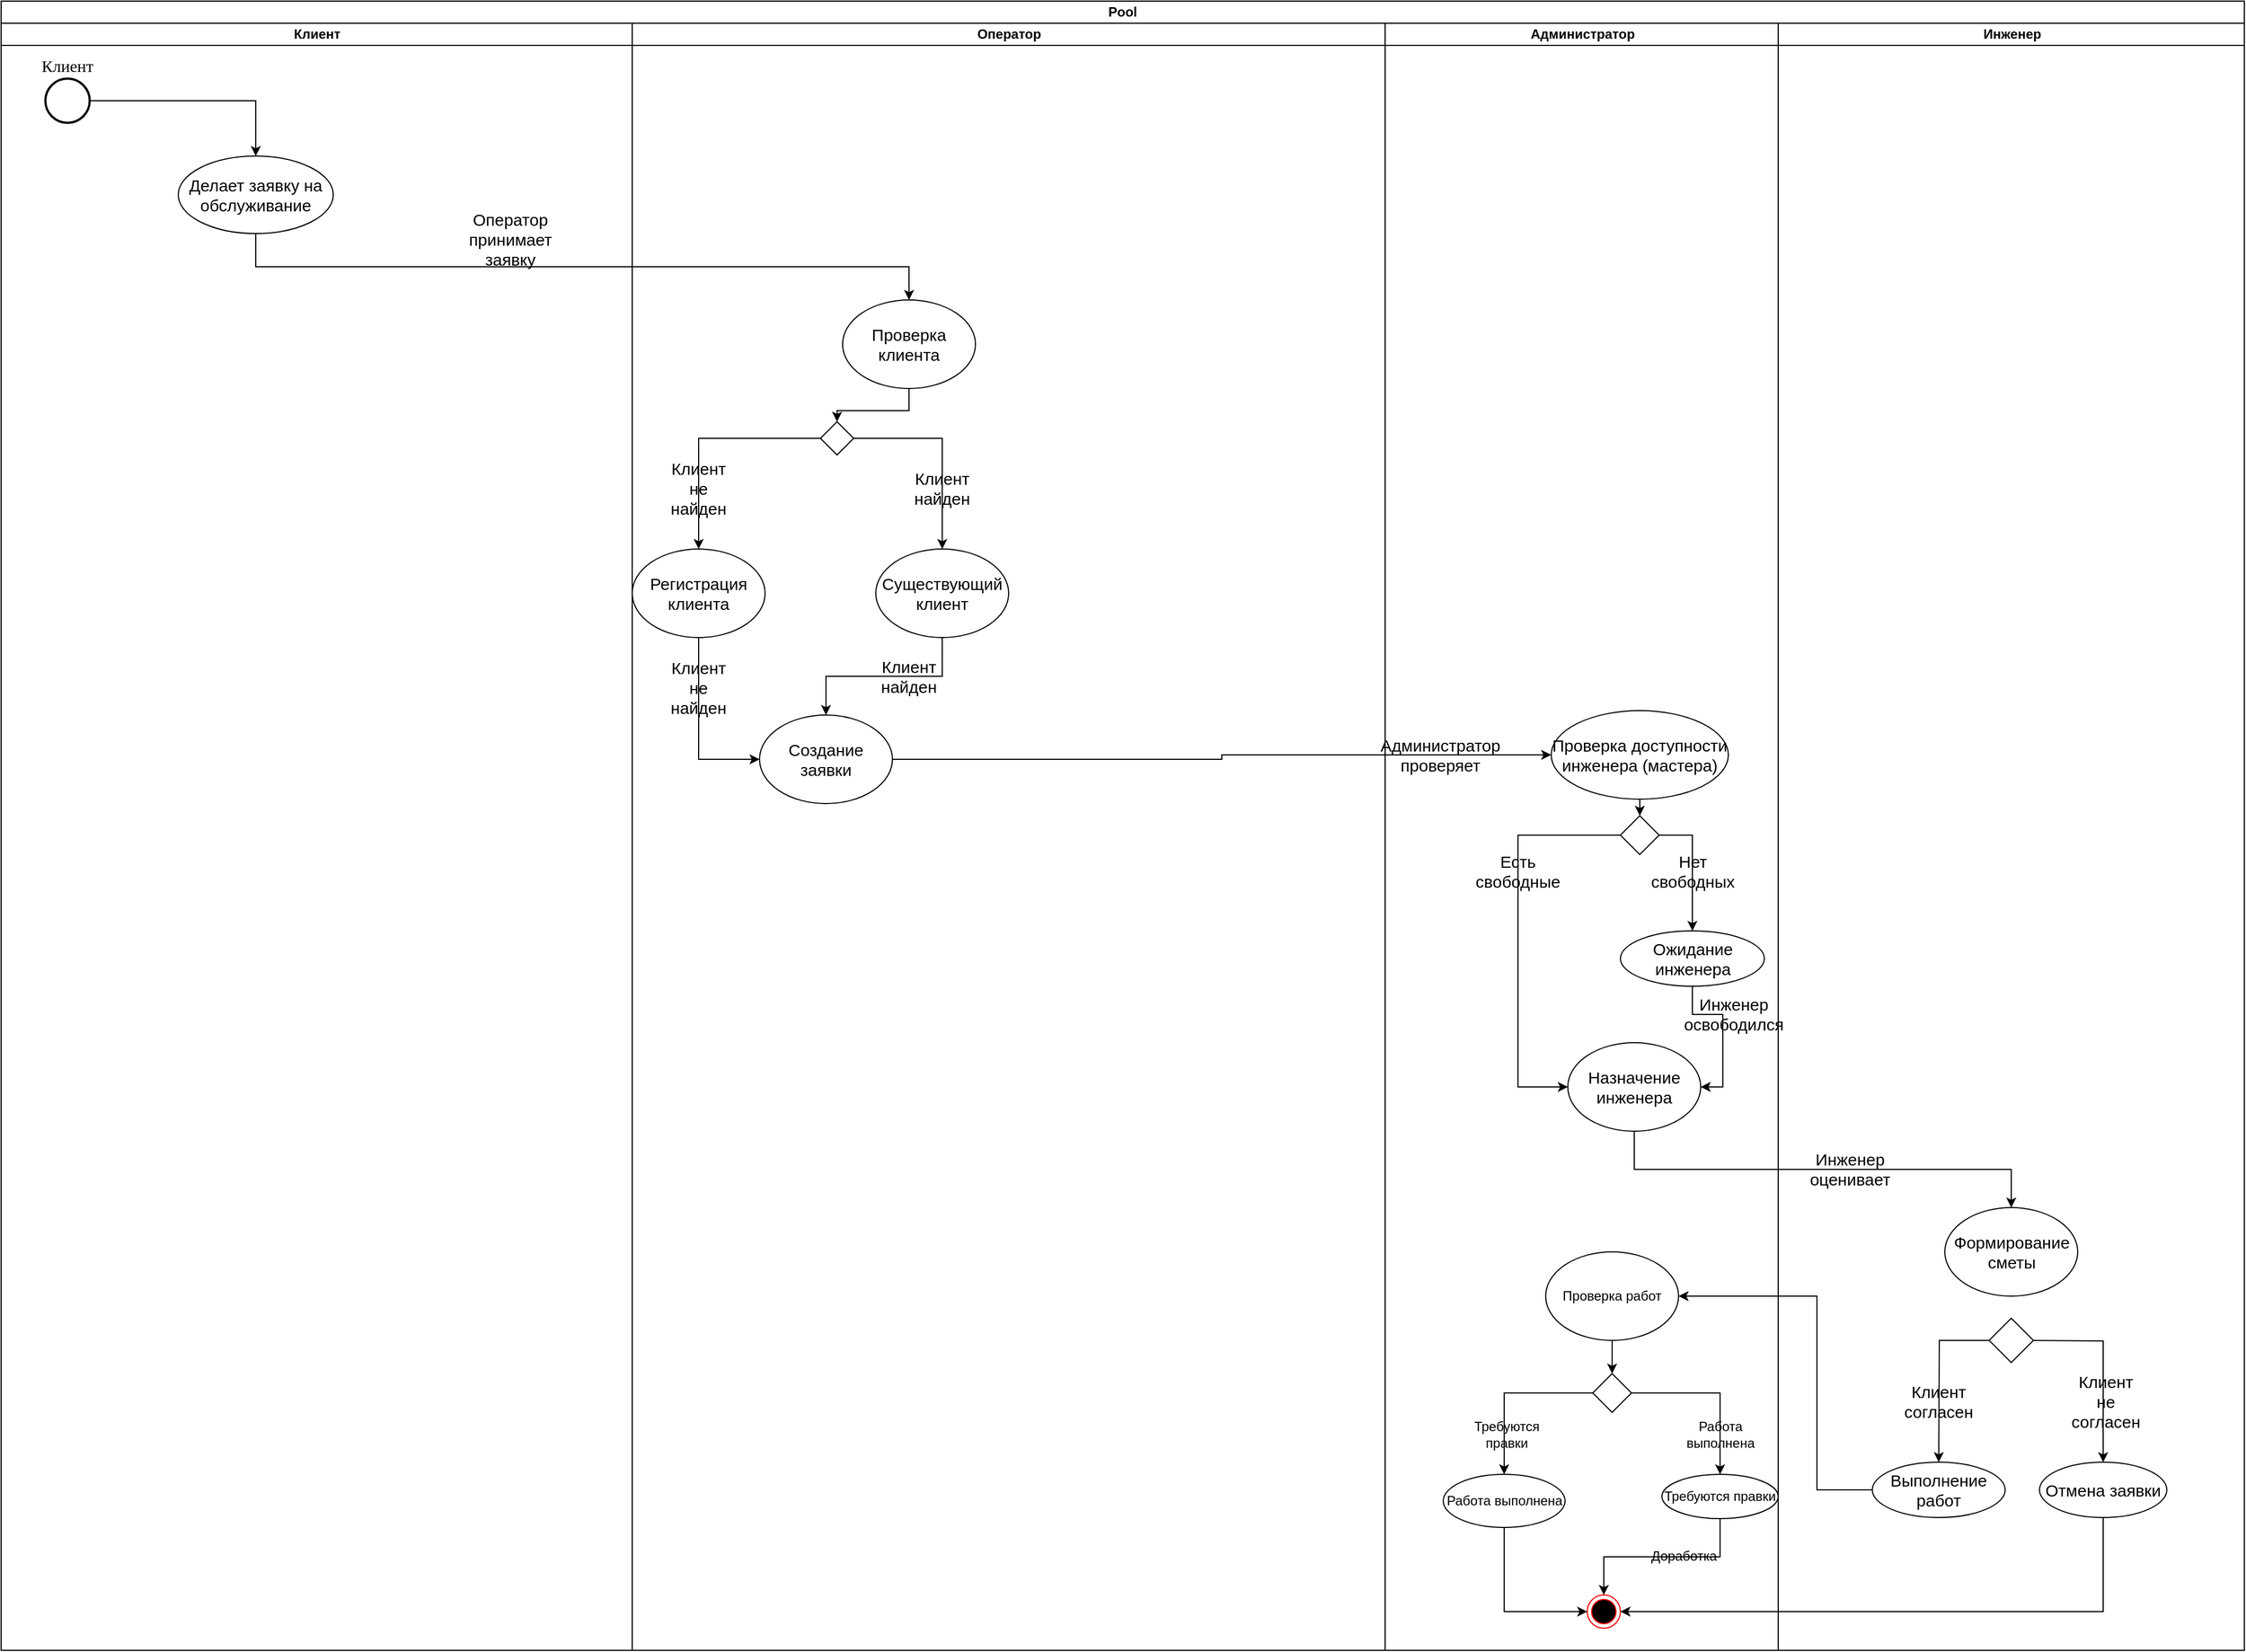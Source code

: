 <mxfile version="25.0.3">
  <diagram name="Страница — 1" id="A_ea5z8T6nXJXxGebd3b">
    <mxGraphModel dx="2774" dy="1616" grid="1" gridSize="10" guides="1" tooltips="1" connect="1" arrows="1" fold="1" page="1" pageScale="1" pageWidth="827" pageHeight="1169" math="0" shadow="0">
      <root>
        <mxCell id="0" />
        <mxCell id="1" parent="0" />
        <mxCell id="W7bcFDazM616MEcdgTbA-58" value="Pool" style="swimlane;html=1;childLayout=stackLayout;resizeParent=1;resizeParentMax=0;startSize=20;whiteSpace=wrap;" vertex="1" parent="1">
          <mxGeometry x="-1330" y="-170" width="2026" height="1490" as="geometry" />
        </mxCell>
        <mxCell id="W7bcFDazM616MEcdgTbA-59" value="Клиент" style="swimlane;html=1;startSize=20;" vertex="1" parent="W7bcFDazM616MEcdgTbA-58">
          <mxGeometry y="20" width="570" height="1470" as="geometry" />
        </mxCell>
        <mxCell id="W7bcFDazM616MEcdgTbA-81" style="edgeStyle=orthogonalEdgeStyle;rounded=0;orthogonalLoop=1;jettySize=auto;html=1;exitX=1;exitY=0.5;exitDx=0;exitDy=0;exitPerimeter=0;entryX=0.5;entryY=0;entryDx=0;entryDy=0;" edge="1" parent="W7bcFDazM616MEcdgTbA-59" source="W7bcFDazM616MEcdgTbA-2" target="W7bcFDazM616MEcdgTbA-1">
          <mxGeometry relative="1" as="geometry" />
        </mxCell>
        <mxCell id="W7bcFDazM616MEcdgTbA-2" value="&lt;font face=&quot;Times New Roman&quot;&gt;Клиент&lt;/font&gt;" style="strokeWidth=2;html=1;shape=mxgraph.flowchart.start_2;whiteSpace=wrap;labelPosition=center;verticalLabelPosition=top;align=center;verticalAlign=bottom;fontSize=15;" vertex="1" parent="W7bcFDazM616MEcdgTbA-59">
          <mxGeometry x="40" y="50" width="40" height="40" as="geometry" />
        </mxCell>
        <mxCell id="W7bcFDazM616MEcdgTbA-1" value="Делает заявку на обслуживание" style="ellipse;whiteSpace=wrap;html=1;fontSize=15;" vertex="1" parent="W7bcFDazM616MEcdgTbA-59">
          <mxGeometry x="160" y="120" width="140" height="70" as="geometry" />
        </mxCell>
        <mxCell id="W7bcFDazM616MEcdgTbA-6" value="Оператор принимает заявку" style="text;html=1;align=center;verticalAlign=middle;whiteSpace=wrap;rounded=0;fontSize=15;" vertex="1" parent="W7bcFDazM616MEcdgTbA-59">
          <mxGeometry x="430" y="180" width="60" height="30" as="geometry" />
        </mxCell>
        <mxCell id="W7bcFDazM616MEcdgTbA-60" value="Оператор" style="swimlane;html=1;startSize=20;" vertex="1" parent="W7bcFDazM616MEcdgTbA-58">
          <mxGeometry x="570" y="20" width="680" height="1470" as="geometry" />
        </mxCell>
        <mxCell id="W7bcFDazM616MEcdgTbA-65" style="edgeStyle=orthogonalEdgeStyle;rounded=0;orthogonalLoop=1;jettySize=auto;html=1;exitX=0.5;exitY=1;exitDx=0;exitDy=0;entryX=0.5;entryY=0;entryDx=0;entryDy=0;" edge="1" parent="W7bcFDazM616MEcdgTbA-60" source="W7bcFDazM616MEcdgTbA-7" target="W7bcFDazM616MEcdgTbA-11">
          <mxGeometry relative="1" as="geometry" />
        </mxCell>
        <mxCell id="W7bcFDazM616MEcdgTbA-7" value="Проверка клиента" style="ellipse;whiteSpace=wrap;html=1;fontSize=15;" vertex="1" parent="W7bcFDazM616MEcdgTbA-60">
          <mxGeometry x="190" y="250" width="120" height="80" as="geometry" />
        </mxCell>
        <mxCell id="W7bcFDazM616MEcdgTbA-9" value="Клиент не найден" style="text;html=1;align=center;verticalAlign=middle;whiteSpace=wrap;rounded=0;fontSize=15;" vertex="1" parent="W7bcFDazM616MEcdgTbA-60">
          <mxGeometry x="30" y="405" width="60" height="30" as="geometry" />
        </mxCell>
        <mxCell id="W7bcFDazM616MEcdgTbA-10" value="Клиент найден" style="text;html=1;align=center;verticalAlign=middle;whiteSpace=wrap;rounded=0;fontSize=15;" vertex="1" parent="W7bcFDazM616MEcdgTbA-60">
          <mxGeometry x="250" y="405" width="60" height="30" as="geometry" />
        </mxCell>
        <mxCell id="W7bcFDazM616MEcdgTbA-30" style="edgeStyle=orthogonalEdgeStyle;rounded=0;orthogonalLoop=1;jettySize=auto;html=1;exitX=0;exitY=0.5;exitDx=0;exitDy=0;entryX=0.5;entryY=0;entryDx=0;entryDy=0;fontSize=15;" edge="1" parent="W7bcFDazM616MEcdgTbA-60" source="W7bcFDazM616MEcdgTbA-11" target="W7bcFDazM616MEcdgTbA-12">
          <mxGeometry relative="1" as="geometry">
            <mxPoint x="160" y="370" as="sourcePoint" />
          </mxGeometry>
        </mxCell>
        <mxCell id="W7bcFDazM616MEcdgTbA-32" style="edgeStyle=orthogonalEdgeStyle;rounded=0;orthogonalLoop=1;jettySize=auto;html=1;exitX=0.5;exitY=1;exitDx=0;exitDy=0;entryX=0;entryY=0.5;entryDx=0;entryDy=0;fontSize=15;" edge="1" parent="W7bcFDazM616MEcdgTbA-60" source="W7bcFDazM616MEcdgTbA-12" target="W7bcFDazM616MEcdgTbA-14">
          <mxGeometry relative="1" as="geometry" />
        </mxCell>
        <mxCell id="W7bcFDazM616MEcdgTbA-12" value="Регистрация клиента" style="ellipse;whiteSpace=wrap;html=1;fontSize=15;" vertex="1" parent="W7bcFDazM616MEcdgTbA-60">
          <mxGeometry y="475" width="120" height="80" as="geometry" />
        </mxCell>
        <mxCell id="W7bcFDazM616MEcdgTbA-37" style="edgeStyle=orthogonalEdgeStyle;rounded=0;orthogonalLoop=1;jettySize=auto;html=1;exitX=0.5;exitY=1;exitDx=0;exitDy=0;entryX=0.5;entryY=0;entryDx=0;entryDy=0;fontSize=15;" edge="1" parent="W7bcFDazM616MEcdgTbA-60" source="W7bcFDazM616MEcdgTbA-13" target="W7bcFDazM616MEcdgTbA-14">
          <mxGeometry relative="1" as="geometry" />
        </mxCell>
        <mxCell id="W7bcFDazM616MEcdgTbA-13" value="Существующий клиент" style="ellipse;whiteSpace=wrap;html=1;fontSize=15;" vertex="1" parent="W7bcFDazM616MEcdgTbA-60">
          <mxGeometry x="220" y="475" width="120" height="80" as="geometry" />
        </mxCell>
        <mxCell id="W7bcFDazM616MEcdgTbA-14" value="Создание заявки" style="ellipse;whiteSpace=wrap;html=1;fontSize=15;" vertex="1" parent="W7bcFDazM616MEcdgTbA-60">
          <mxGeometry x="115" y="625" width="120" height="80" as="geometry" />
        </mxCell>
        <mxCell id="W7bcFDazM616MEcdgTbA-16" value="Клиент не найден" style="text;html=1;align=center;verticalAlign=middle;whiteSpace=wrap;rounded=0;fontSize=15;" vertex="1" parent="W7bcFDazM616MEcdgTbA-60">
          <mxGeometry x="30" y="585" width="60" height="30" as="geometry" />
        </mxCell>
        <mxCell id="W7bcFDazM616MEcdgTbA-15" value="Клиент найден" style="text;html=1;align=center;verticalAlign=middle;whiteSpace=wrap;rounded=0;fontSize=15;" vertex="1" parent="W7bcFDazM616MEcdgTbA-60">
          <mxGeometry x="220" y="575" width="60" height="30" as="geometry" />
        </mxCell>
        <mxCell id="W7bcFDazM616MEcdgTbA-66" style="edgeStyle=orthogonalEdgeStyle;rounded=0;orthogonalLoop=1;jettySize=auto;html=1;exitX=1;exitY=0.5;exitDx=0;exitDy=0;entryX=0.5;entryY=0;entryDx=0;entryDy=0;" edge="1" parent="W7bcFDazM616MEcdgTbA-60" source="W7bcFDazM616MEcdgTbA-11" target="W7bcFDazM616MEcdgTbA-13">
          <mxGeometry relative="1" as="geometry" />
        </mxCell>
        <mxCell id="W7bcFDazM616MEcdgTbA-11" value="" style="rhombus;whiteSpace=wrap;html=1;fontSize=15;" vertex="1" parent="W7bcFDazM616MEcdgTbA-60">
          <mxGeometry x="170" y="360" width="30" height="30" as="geometry" />
        </mxCell>
        <mxCell id="W7bcFDazM616MEcdgTbA-61" value="Администратор" style="swimlane;html=1;startSize=20;" vertex="1" parent="W7bcFDazM616MEcdgTbA-58">
          <mxGeometry x="1250" y="20" width="355" height="1470" as="geometry">
            <mxRectangle x="240" y="20" width="40" height="1020" as="alternateBounds" />
          </mxGeometry>
        </mxCell>
        <mxCell id="W7bcFDazM616MEcdgTbA-67" style="edgeStyle=orthogonalEdgeStyle;rounded=0;orthogonalLoop=1;jettySize=auto;html=1;exitX=0.5;exitY=1;exitDx=0;exitDy=0;entryX=0.5;entryY=0;entryDx=0;entryDy=0;" edge="1" parent="W7bcFDazM616MEcdgTbA-61" source="W7bcFDazM616MEcdgTbA-17" target="W7bcFDazM616MEcdgTbA-25">
          <mxGeometry relative="1" as="geometry" />
        </mxCell>
        <mxCell id="W7bcFDazM616MEcdgTbA-17" value="Проверка доступности инженера (мастера)" style="ellipse;whiteSpace=wrap;html=1;fontSize=15;" vertex="1" parent="W7bcFDazM616MEcdgTbA-61">
          <mxGeometry x="150" y="621" width="160" height="80" as="geometry" />
        </mxCell>
        <mxCell id="W7bcFDazM616MEcdgTbA-18" value="Администратор проверяет" style="text;html=1;align=center;verticalAlign=middle;whiteSpace=wrap;rounded=0;fontSize=15;" vertex="1" parent="W7bcFDazM616MEcdgTbA-61">
          <mxGeometry x="20" y="646" width="60" height="30" as="geometry" />
        </mxCell>
        <mxCell id="W7bcFDazM616MEcdgTbA-22" value="Нет свободных" style="text;html=1;align=center;verticalAlign=middle;whiteSpace=wrap;rounded=0;fontSize=15;" vertex="1" parent="W7bcFDazM616MEcdgTbA-61">
          <mxGeometry x="247.5" y="751" width="60" height="30" as="geometry" />
        </mxCell>
        <mxCell id="W7bcFDazM616MEcdgTbA-23" value="Есть свободные" style="text;html=1;align=center;verticalAlign=middle;whiteSpace=wrap;rounded=0;fontSize=15;" vertex="1" parent="W7bcFDazM616MEcdgTbA-61">
          <mxGeometry x="90" y="751" width="60" height="30" as="geometry" />
        </mxCell>
        <mxCell id="W7bcFDazM616MEcdgTbA-70" style="edgeStyle=orthogonalEdgeStyle;rounded=0;orthogonalLoop=1;jettySize=auto;html=1;exitX=0.5;exitY=1;exitDx=0;exitDy=0;entryX=1;entryY=0.5;entryDx=0;entryDy=0;" edge="1" parent="W7bcFDazM616MEcdgTbA-61" source="W7bcFDazM616MEcdgTbA-24" target="W7bcFDazM616MEcdgTbA-38">
          <mxGeometry relative="1" as="geometry" />
        </mxCell>
        <mxCell id="W7bcFDazM616MEcdgTbA-24" value="Ожидание инженера" style="ellipse;whiteSpace=wrap;html=1;fontSize=15;" vertex="1" parent="W7bcFDazM616MEcdgTbA-61">
          <mxGeometry x="212.5" y="820" width="130" height="50" as="geometry" />
        </mxCell>
        <mxCell id="W7bcFDazM616MEcdgTbA-68" style="edgeStyle=orthogonalEdgeStyle;rounded=0;orthogonalLoop=1;jettySize=auto;html=1;exitX=1;exitY=0.5;exitDx=0;exitDy=0;entryX=0.5;entryY=0;entryDx=0;entryDy=0;" edge="1" parent="W7bcFDazM616MEcdgTbA-61" source="W7bcFDazM616MEcdgTbA-25" target="W7bcFDazM616MEcdgTbA-24">
          <mxGeometry relative="1" as="geometry" />
        </mxCell>
        <mxCell id="W7bcFDazM616MEcdgTbA-69" style="edgeStyle=orthogonalEdgeStyle;rounded=0;orthogonalLoop=1;jettySize=auto;html=1;exitX=0;exitY=0.5;exitDx=0;exitDy=0;entryX=0;entryY=0.5;entryDx=0;entryDy=0;" edge="1" parent="W7bcFDazM616MEcdgTbA-61" source="W7bcFDazM616MEcdgTbA-25" target="W7bcFDazM616MEcdgTbA-38">
          <mxGeometry relative="1" as="geometry">
            <Array as="points">
              <mxPoint x="120" y="734" />
              <mxPoint x="120" y="961" />
            </Array>
          </mxGeometry>
        </mxCell>
        <mxCell id="W7bcFDazM616MEcdgTbA-25" value="" style="rhombus;whiteSpace=wrap;html=1;fontSize=15;" vertex="1" parent="W7bcFDazM616MEcdgTbA-61">
          <mxGeometry x="212.5" y="716" width="35" height="35" as="geometry" />
        </mxCell>
        <mxCell id="W7bcFDazM616MEcdgTbA-26" value="Инженер освободился" style="text;html=1;align=center;verticalAlign=middle;whiteSpace=wrap;rounded=0;fontSize=15;" vertex="1" parent="W7bcFDazM616MEcdgTbA-61">
          <mxGeometry x="285" y="880" width="60" height="30" as="geometry" />
        </mxCell>
        <mxCell id="W7bcFDazM616MEcdgTbA-38" value="Назначение инженера" style="ellipse;whiteSpace=wrap;html=1;fontSize=15;" vertex="1" parent="W7bcFDazM616MEcdgTbA-61">
          <mxGeometry x="165" y="921" width="120" height="80" as="geometry" />
        </mxCell>
        <mxCell id="W7bcFDazM616MEcdgTbA-47" value="" style="ellipse;html=1;shape=endState;fillColor=#000000;strokeColor=#ff0000;fontSize=15;" vertex="1" parent="W7bcFDazM616MEcdgTbA-61">
          <mxGeometry x="182.5" y="1420" width="30" height="30" as="geometry" />
        </mxCell>
        <mxCell id="W7bcFDazM616MEcdgTbA-88" style="edgeStyle=orthogonalEdgeStyle;rounded=0;orthogonalLoop=1;jettySize=auto;html=1;exitX=0.5;exitY=1;exitDx=0;exitDy=0;entryX=0.5;entryY=0;entryDx=0;entryDy=0;" edge="1" parent="W7bcFDazM616MEcdgTbA-61" source="W7bcFDazM616MEcdgTbA-82" target="W7bcFDazM616MEcdgTbA-84">
          <mxGeometry relative="1" as="geometry" />
        </mxCell>
        <mxCell id="W7bcFDazM616MEcdgTbA-82" value="Проверка работ" style="ellipse;whiteSpace=wrap;html=1;" vertex="1" parent="W7bcFDazM616MEcdgTbA-61">
          <mxGeometry x="145" y="1110" width="120" height="80" as="geometry" />
        </mxCell>
        <mxCell id="W7bcFDazM616MEcdgTbA-91" style="edgeStyle=orthogonalEdgeStyle;rounded=0;orthogonalLoop=1;jettySize=auto;html=1;exitX=0;exitY=0.5;exitDx=0;exitDy=0;entryX=0.5;entryY=0;entryDx=0;entryDy=0;" edge="1" parent="W7bcFDazM616MEcdgTbA-61" source="W7bcFDazM616MEcdgTbA-84" target="W7bcFDazM616MEcdgTbA-86">
          <mxGeometry relative="1" as="geometry" />
        </mxCell>
        <mxCell id="W7bcFDazM616MEcdgTbA-95" style="edgeStyle=orthogonalEdgeStyle;rounded=0;orthogonalLoop=1;jettySize=auto;html=1;exitX=1;exitY=0.5;exitDx=0;exitDy=0;entryX=0.5;entryY=0;entryDx=0;entryDy=0;" edge="1" parent="W7bcFDazM616MEcdgTbA-61" source="W7bcFDazM616MEcdgTbA-84" target="W7bcFDazM616MEcdgTbA-87">
          <mxGeometry relative="1" as="geometry" />
        </mxCell>
        <mxCell id="W7bcFDazM616MEcdgTbA-84" value="" style="rhombus;whiteSpace=wrap;html=1;" vertex="1" parent="W7bcFDazM616MEcdgTbA-61">
          <mxGeometry x="187.5" y="1220" width="35" height="35" as="geometry" />
        </mxCell>
        <mxCell id="W7bcFDazM616MEcdgTbA-93" style="edgeStyle=orthogonalEdgeStyle;rounded=0;orthogonalLoop=1;jettySize=auto;html=1;exitX=0.5;exitY=1;exitDx=0;exitDy=0;entryX=0;entryY=0.5;entryDx=0;entryDy=0;" edge="1" parent="W7bcFDazM616MEcdgTbA-61" source="W7bcFDazM616MEcdgTbA-86" target="W7bcFDazM616MEcdgTbA-47">
          <mxGeometry relative="1" as="geometry" />
        </mxCell>
        <mxCell id="W7bcFDazM616MEcdgTbA-86" value="Работа выполнена" style="ellipse;whiteSpace=wrap;html=1;" vertex="1" parent="W7bcFDazM616MEcdgTbA-61">
          <mxGeometry x="52.5" y="1311" width="110" height="48" as="geometry" />
        </mxCell>
        <mxCell id="W7bcFDazM616MEcdgTbA-97" style="edgeStyle=orthogonalEdgeStyle;rounded=0;orthogonalLoop=1;jettySize=auto;html=1;exitX=0.5;exitY=1;exitDx=0;exitDy=0;entryX=0.5;entryY=0;entryDx=0;entryDy=0;" edge="1" parent="W7bcFDazM616MEcdgTbA-61" source="W7bcFDazM616MEcdgTbA-87" target="W7bcFDazM616MEcdgTbA-47">
          <mxGeometry relative="1" as="geometry" />
        </mxCell>
        <mxCell id="W7bcFDazM616MEcdgTbA-87" value="Требуются правки" style="ellipse;whiteSpace=wrap;html=1;" vertex="1" parent="W7bcFDazM616MEcdgTbA-61">
          <mxGeometry x="250" y="1311" width="105" height="40" as="geometry" />
        </mxCell>
        <mxCell id="W7bcFDazM616MEcdgTbA-90" value="Требуются правки" style="text;html=1;align=center;verticalAlign=middle;whiteSpace=wrap;rounded=0;" vertex="1" parent="W7bcFDazM616MEcdgTbA-61">
          <mxGeometry x="80" y="1260" width="60" height="30" as="geometry" />
        </mxCell>
        <mxCell id="W7bcFDazM616MEcdgTbA-89" value="Работа выполнена" style="text;html=1;align=center;verticalAlign=middle;whiteSpace=wrap;rounded=0;" vertex="1" parent="W7bcFDazM616MEcdgTbA-61">
          <mxGeometry x="272.5" y="1260" width="60" height="30" as="geometry" />
        </mxCell>
        <mxCell id="W7bcFDazM616MEcdgTbA-96" value="Доработка" style="text;html=1;align=center;verticalAlign=middle;whiteSpace=wrap;rounded=0;" vertex="1" parent="W7bcFDazM616MEcdgTbA-61">
          <mxGeometry x="240" y="1370" width="60" height="30" as="geometry" />
        </mxCell>
        <mxCell id="W7bcFDazM616MEcdgTbA-28" style="edgeStyle=orthogonalEdgeStyle;rounded=0;orthogonalLoop=1;jettySize=auto;html=1;exitX=0.5;exitY=1;exitDx=0;exitDy=0;entryX=0.5;entryY=0;entryDx=0;entryDy=0;fontSize=15;" edge="1" parent="W7bcFDazM616MEcdgTbA-58" source="W7bcFDazM616MEcdgTbA-1" target="W7bcFDazM616MEcdgTbA-7">
          <mxGeometry relative="1" as="geometry" />
        </mxCell>
        <mxCell id="W7bcFDazM616MEcdgTbA-21" style="edgeStyle=orthogonalEdgeStyle;rounded=0;orthogonalLoop=1;jettySize=auto;html=1;exitX=1;exitY=0.5;exitDx=0;exitDy=0;entryX=0;entryY=0.5;entryDx=0;entryDy=0;fontSize=15;" edge="1" parent="W7bcFDazM616MEcdgTbA-58" source="W7bcFDazM616MEcdgTbA-14" target="W7bcFDazM616MEcdgTbA-17">
          <mxGeometry relative="1" as="geometry" />
        </mxCell>
        <mxCell id="W7bcFDazM616MEcdgTbA-80" style="edgeStyle=orthogonalEdgeStyle;rounded=0;orthogonalLoop=1;jettySize=auto;html=1;exitX=0.5;exitY=1;exitDx=0;exitDy=0;entryX=1;entryY=0.5;entryDx=0;entryDy=0;" edge="1" parent="W7bcFDazM616MEcdgTbA-58" source="W7bcFDazM616MEcdgTbA-46" target="W7bcFDazM616MEcdgTbA-47">
          <mxGeometry relative="1" as="geometry" />
        </mxCell>
        <mxCell id="W7bcFDazM616MEcdgTbA-71" style="edgeStyle=orthogonalEdgeStyle;rounded=0;orthogonalLoop=1;jettySize=auto;html=1;exitX=0.5;exitY=1;exitDx=0;exitDy=0;entryX=0.5;entryY=0;entryDx=0;entryDy=0;" edge="1" parent="W7bcFDazM616MEcdgTbA-58" source="W7bcFDazM616MEcdgTbA-38" target="W7bcFDazM616MEcdgTbA-39">
          <mxGeometry relative="1" as="geometry">
            <mxPoint x="1735.667" y="1085" as="targetPoint" />
            <mxPoint x="1735" y="1030" as="sourcePoint" />
          </mxGeometry>
        </mxCell>
        <mxCell id="W7bcFDazM616MEcdgTbA-62" value="Инженер" style="swimlane;html=1;startSize=20;" vertex="1" parent="W7bcFDazM616MEcdgTbA-58">
          <mxGeometry x="1605" y="20" width="421" height="1470" as="geometry" />
        </mxCell>
        <mxCell id="W7bcFDazM616MEcdgTbA-39" value="Формирование сметы" style="ellipse;whiteSpace=wrap;html=1;fontSize=15;" vertex="1" parent="W7bcFDazM616MEcdgTbA-62">
          <mxGeometry x="150.5" y="1070" width="120" height="80" as="geometry" />
        </mxCell>
        <mxCell id="W7bcFDazM616MEcdgTbA-40" value="Инженер оценивает" style="text;html=1;align=center;verticalAlign=middle;whiteSpace=wrap;rounded=0;fontSize=15;" vertex="1" parent="W7bcFDazM616MEcdgTbA-62">
          <mxGeometry x="35" y="1020" width="60" height="30" as="geometry" />
        </mxCell>
        <mxCell id="W7bcFDazM616MEcdgTbA-51" style="edgeStyle=orthogonalEdgeStyle;rounded=0;orthogonalLoop=1;jettySize=auto;html=1;exitX=1;exitY=0.5;exitDx=0;exitDy=0;entryX=0.5;entryY=0;entryDx=0;entryDy=0;fontSize=15;" edge="1" parent="W7bcFDazM616MEcdgTbA-62" target="W7bcFDazM616MEcdgTbA-46">
          <mxGeometry relative="1" as="geometry">
            <mxPoint x="226" y="1190" as="sourcePoint" />
          </mxGeometry>
        </mxCell>
        <mxCell id="W7bcFDazM616MEcdgTbA-78" style="edgeStyle=orthogonalEdgeStyle;rounded=0;orthogonalLoop=1;jettySize=auto;html=1;exitX=0;exitY=0.5;exitDx=0;exitDy=0;entryX=0.5;entryY=0;entryDx=0;entryDy=0;" edge="1" parent="W7bcFDazM616MEcdgTbA-62" source="W7bcFDazM616MEcdgTbA-43">
          <mxGeometry relative="1" as="geometry">
            <mxPoint x="186" y="1190" as="sourcePoint" />
            <mxPoint x="145.0" y="1300" as="targetPoint" />
          </mxGeometry>
        </mxCell>
        <mxCell id="W7bcFDazM616MEcdgTbA-43" value="" style="rhombus;whiteSpace=wrap;html=1;fontSize=15;" vertex="1" parent="W7bcFDazM616MEcdgTbA-62">
          <mxGeometry x="190.5" y="1170" width="40" height="40" as="geometry" />
        </mxCell>
        <mxCell id="W7bcFDazM616MEcdgTbA-45" value="Клиент не согласен" style="text;html=1;align=center;verticalAlign=middle;whiteSpace=wrap;rounded=0;fontSize=15;" vertex="1" parent="W7bcFDazM616MEcdgTbA-62">
          <mxGeometry x="266" y="1230" width="60" height="30" as="geometry" />
        </mxCell>
        <mxCell id="W7bcFDazM616MEcdgTbA-46" value="Отмена заявки" style="ellipse;whiteSpace=wrap;html=1;fontSize=15;" vertex="1" parent="W7bcFDazM616MEcdgTbA-62">
          <mxGeometry x="236" y="1300" width="115" height="50" as="geometry" />
        </mxCell>
        <mxCell id="W7bcFDazM616MEcdgTbA-52" value="Выполнение работ" style="ellipse;whiteSpace=wrap;html=1;fontSize=15;" vertex="1" parent="W7bcFDazM616MEcdgTbA-62">
          <mxGeometry x="85" y="1300" width="120" height="50" as="geometry" />
        </mxCell>
        <mxCell id="W7bcFDazM616MEcdgTbA-44" value="Клиент согласен" style="text;html=1;align=center;verticalAlign=middle;whiteSpace=wrap;rounded=0;fontSize=15;" vertex="1" parent="W7bcFDazM616MEcdgTbA-62">
          <mxGeometry x="115" y="1230" width="60" height="30" as="geometry" />
        </mxCell>
        <mxCell id="W7bcFDazM616MEcdgTbA-98" style="edgeStyle=orthogonalEdgeStyle;rounded=0;orthogonalLoop=1;jettySize=auto;html=1;exitX=0;exitY=0.5;exitDx=0;exitDy=0;entryX=1;entryY=0.5;entryDx=0;entryDy=0;" edge="1" parent="W7bcFDazM616MEcdgTbA-58" source="W7bcFDazM616MEcdgTbA-52" target="W7bcFDazM616MEcdgTbA-82">
          <mxGeometry relative="1" as="geometry">
            <Array as="points">
              <mxPoint x="1640" y="1345" />
              <mxPoint x="1640" y="1170" />
            </Array>
          </mxGeometry>
        </mxCell>
      </root>
    </mxGraphModel>
  </diagram>
</mxfile>
